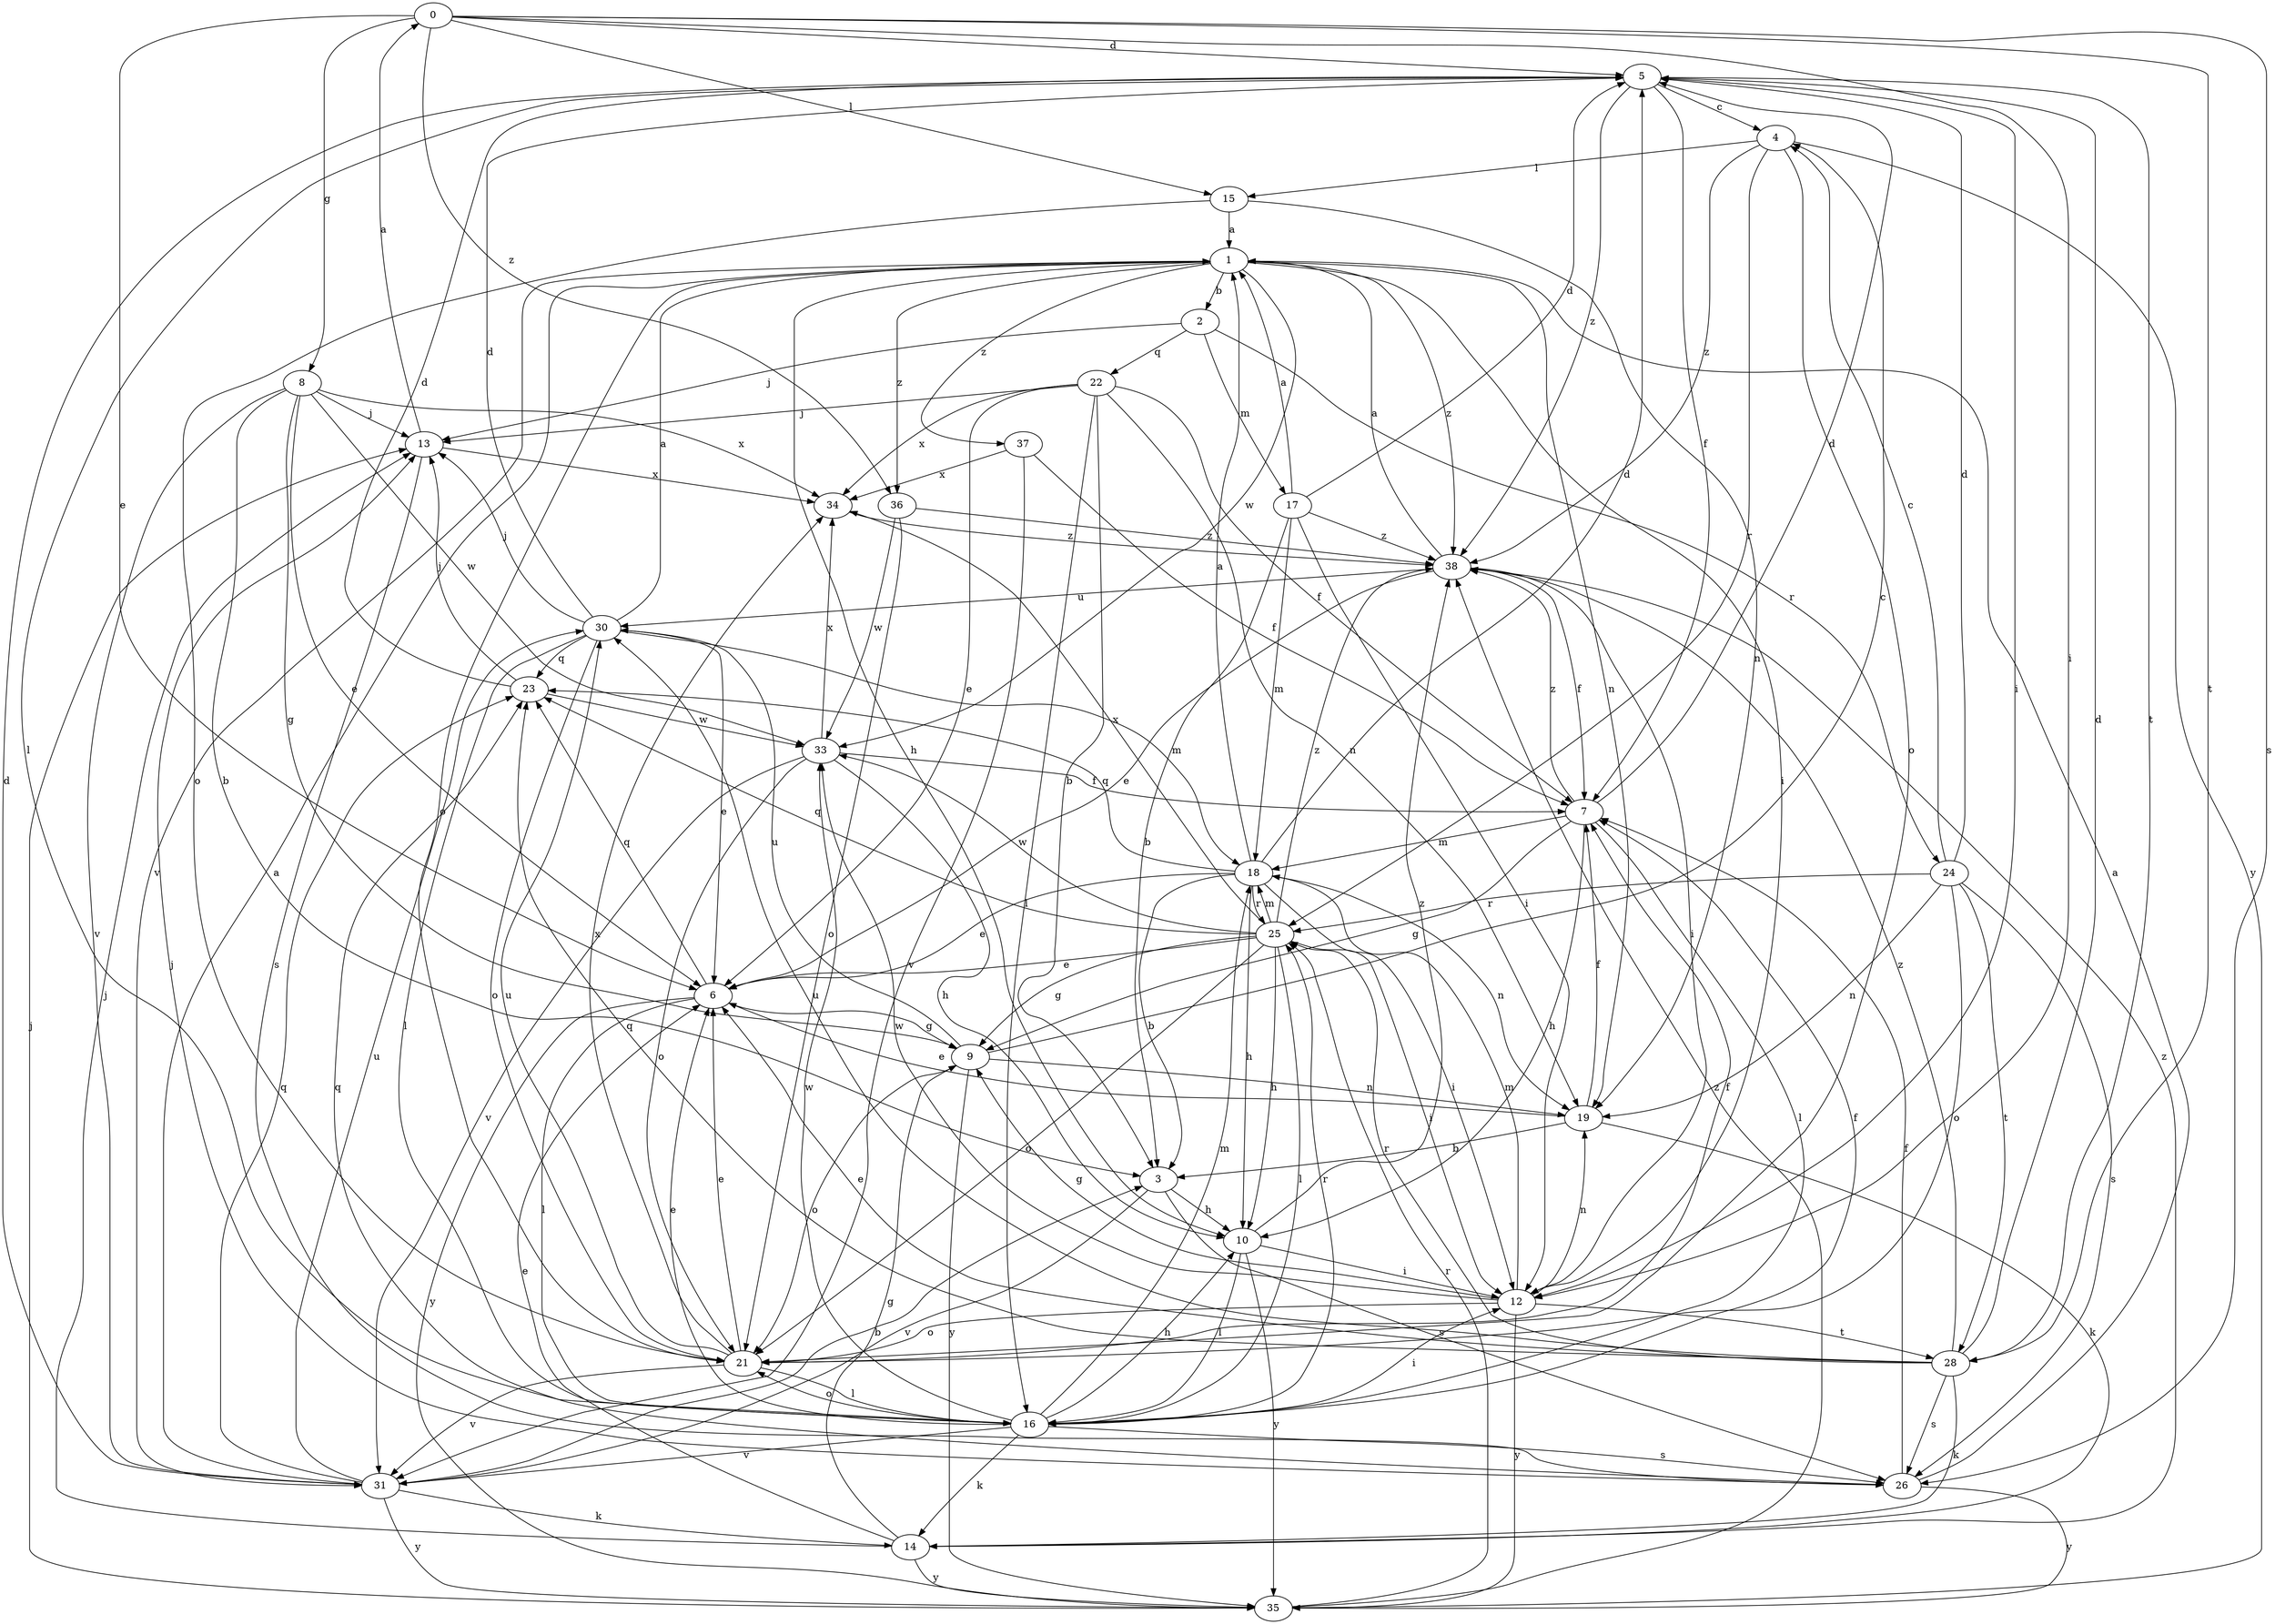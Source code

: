 strict digraph  {
0;
1;
2;
3;
4;
5;
6;
7;
8;
9;
10;
12;
13;
14;
15;
16;
17;
18;
19;
21;
22;
23;
24;
25;
26;
28;
30;
31;
33;
34;
35;
36;
37;
38;
0 -> 5  [label=d];
0 -> 6  [label=e];
0 -> 8  [label=g];
0 -> 12  [label=i];
0 -> 15  [label=l];
0 -> 26  [label=s];
0 -> 28  [label=t];
0 -> 36  [label=z];
1 -> 2  [label=b];
1 -> 10  [label=h];
1 -> 12  [label=i];
1 -> 19  [label=n];
1 -> 21  [label=o];
1 -> 31  [label=v];
1 -> 33  [label=w];
1 -> 36  [label=z];
1 -> 37  [label=z];
1 -> 38  [label=z];
2 -> 13  [label=j];
2 -> 17  [label=m];
2 -> 22  [label=q];
2 -> 24  [label=r];
3 -> 10  [label=h];
3 -> 26  [label=s];
3 -> 31  [label=v];
4 -> 15  [label=l];
4 -> 21  [label=o];
4 -> 25  [label=r];
4 -> 35  [label=y];
4 -> 38  [label=z];
5 -> 4  [label=c];
5 -> 7  [label=f];
5 -> 12  [label=i];
5 -> 16  [label=l];
5 -> 28  [label=t];
5 -> 38  [label=z];
6 -> 9  [label=g];
6 -> 16  [label=l];
6 -> 23  [label=q];
6 -> 35  [label=y];
7 -> 5  [label=d];
7 -> 9  [label=g];
7 -> 10  [label=h];
7 -> 16  [label=l];
7 -> 18  [label=m];
7 -> 38  [label=z];
8 -> 3  [label=b];
8 -> 6  [label=e];
8 -> 9  [label=g];
8 -> 13  [label=j];
8 -> 31  [label=v];
8 -> 33  [label=w];
8 -> 34  [label=x];
9 -> 4  [label=c];
9 -> 19  [label=n];
9 -> 21  [label=o];
9 -> 30  [label=u];
9 -> 35  [label=y];
10 -> 12  [label=i];
10 -> 16  [label=l];
10 -> 35  [label=y];
10 -> 38  [label=z];
12 -> 9  [label=g];
12 -> 18  [label=m];
12 -> 19  [label=n];
12 -> 21  [label=o];
12 -> 28  [label=t];
12 -> 33  [label=w];
12 -> 35  [label=y];
13 -> 0  [label=a];
13 -> 26  [label=s];
13 -> 34  [label=x];
14 -> 6  [label=e];
14 -> 9  [label=g];
14 -> 13  [label=j];
14 -> 35  [label=y];
14 -> 38  [label=z];
15 -> 1  [label=a];
15 -> 19  [label=n];
15 -> 21  [label=o];
16 -> 6  [label=e];
16 -> 7  [label=f];
16 -> 10  [label=h];
16 -> 12  [label=i];
16 -> 14  [label=k];
16 -> 18  [label=m];
16 -> 21  [label=o];
16 -> 25  [label=r];
16 -> 26  [label=s];
16 -> 31  [label=v];
16 -> 33  [label=w];
17 -> 1  [label=a];
17 -> 3  [label=b];
17 -> 5  [label=d];
17 -> 12  [label=i];
17 -> 18  [label=m];
17 -> 38  [label=z];
18 -> 1  [label=a];
18 -> 3  [label=b];
18 -> 5  [label=d];
18 -> 6  [label=e];
18 -> 10  [label=h];
18 -> 12  [label=i];
18 -> 19  [label=n];
18 -> 23  [label=q];
18 -> 25  [label=r];
19 -> 3  [label=b];
19 -> 6  [label=e];
19 -> 7  [label=f];
19 -> 14  [label=k];
21 -> 6  [label=e];
21 -> 7  [label=f];
21 -> 16  [label=l];
21 -> 30  [label=u];
21 -> 31  [label=v];
21 -> 34  [label=x];
22 -> 3  [label=b];
22 -> 6  [label=e];
22 -> 7  [label=f];
22 -> 13  [label=j];
22 -> 16  [label=l];
22 -> 19  [label=n];
22 -> 34  [label=x];
23 -> 5  [label=d];
23 -> 13  [label=j];
23 -> 33  [label=w];
24 -> 4  [label=c];
24 -> 5  [label=d];
24 -> 19  [label=n];
24 -> 21  [label=o];
24 -> 25  [label=r];
24 -> 26  [label=s];
24 -> 28  [label=t];
25 -> 6  [label=e];
25 -> 9  [label=g];
25 -> 10  [label=h];
25 -> 12  [label=i];
25 -> 16  [label=l];
25 -> 18  [label=m];
25 -> 21  [label=o];
25 -> 23  [label=q];
25 -> 33  [label=w];
25 -> 34  [label=x];
25 -> 38  [label=z];
26 -> 1  [label=a];
26 -> 7  [label=f];
26 -> 13  [label=j];
26 -> 23  [label=q];
26 -> 35  [label=y];
28 -> 5  [label=d];
28 -> 6  [label=e];
28 -> 14  [label=k];
28 -> 23  [label=q];
28 -> 25  [label=r];
28 -> 26  [label=s];
28 -> 30  [label=u];
28 -> 38  [label=z];
30 -> 1  [label=a];
30 -> 5  [label=d];
30 -> 6  [label=e];
30 -> 13  [label=j];
30 -> 16  [label=l];
30 -> 18  [label=m];
30 -> 21  [label=o];
30 -> 23  [label=q];
31 -> 1  [label=a];
31 -> 3  [label=b];
31 -> 5  [label=d];
31 -> 14  [label=k];
31 -> 23  [label=q];
31 -> 30  [label=u];
31 -> 35  [label=y];
33 -> 7  [label=f];
33 -> 10  [label=h];
33 -> 21  [label=o];
33 -> 31  [label=v];
33 -> 34  [label=x];
34 -> 38  [label=z];
35 -> 13  [label=j];
35 -> 25  [label=r];
35 -> 38  [label=z];
36 -> 21  [label=o];
36 -> 33  [label=w];
36 -> 38  [label=z];
37 -> 7  [label=f];
37 -> 31  [label=v];
37 -> 34  [label=x];
38 -> 1  [label=a];
38 -> 6  [label=e];
38 -> 7  [label=f];
38 -> 12  [label=i];
38 -> 30  [label=u];
}
